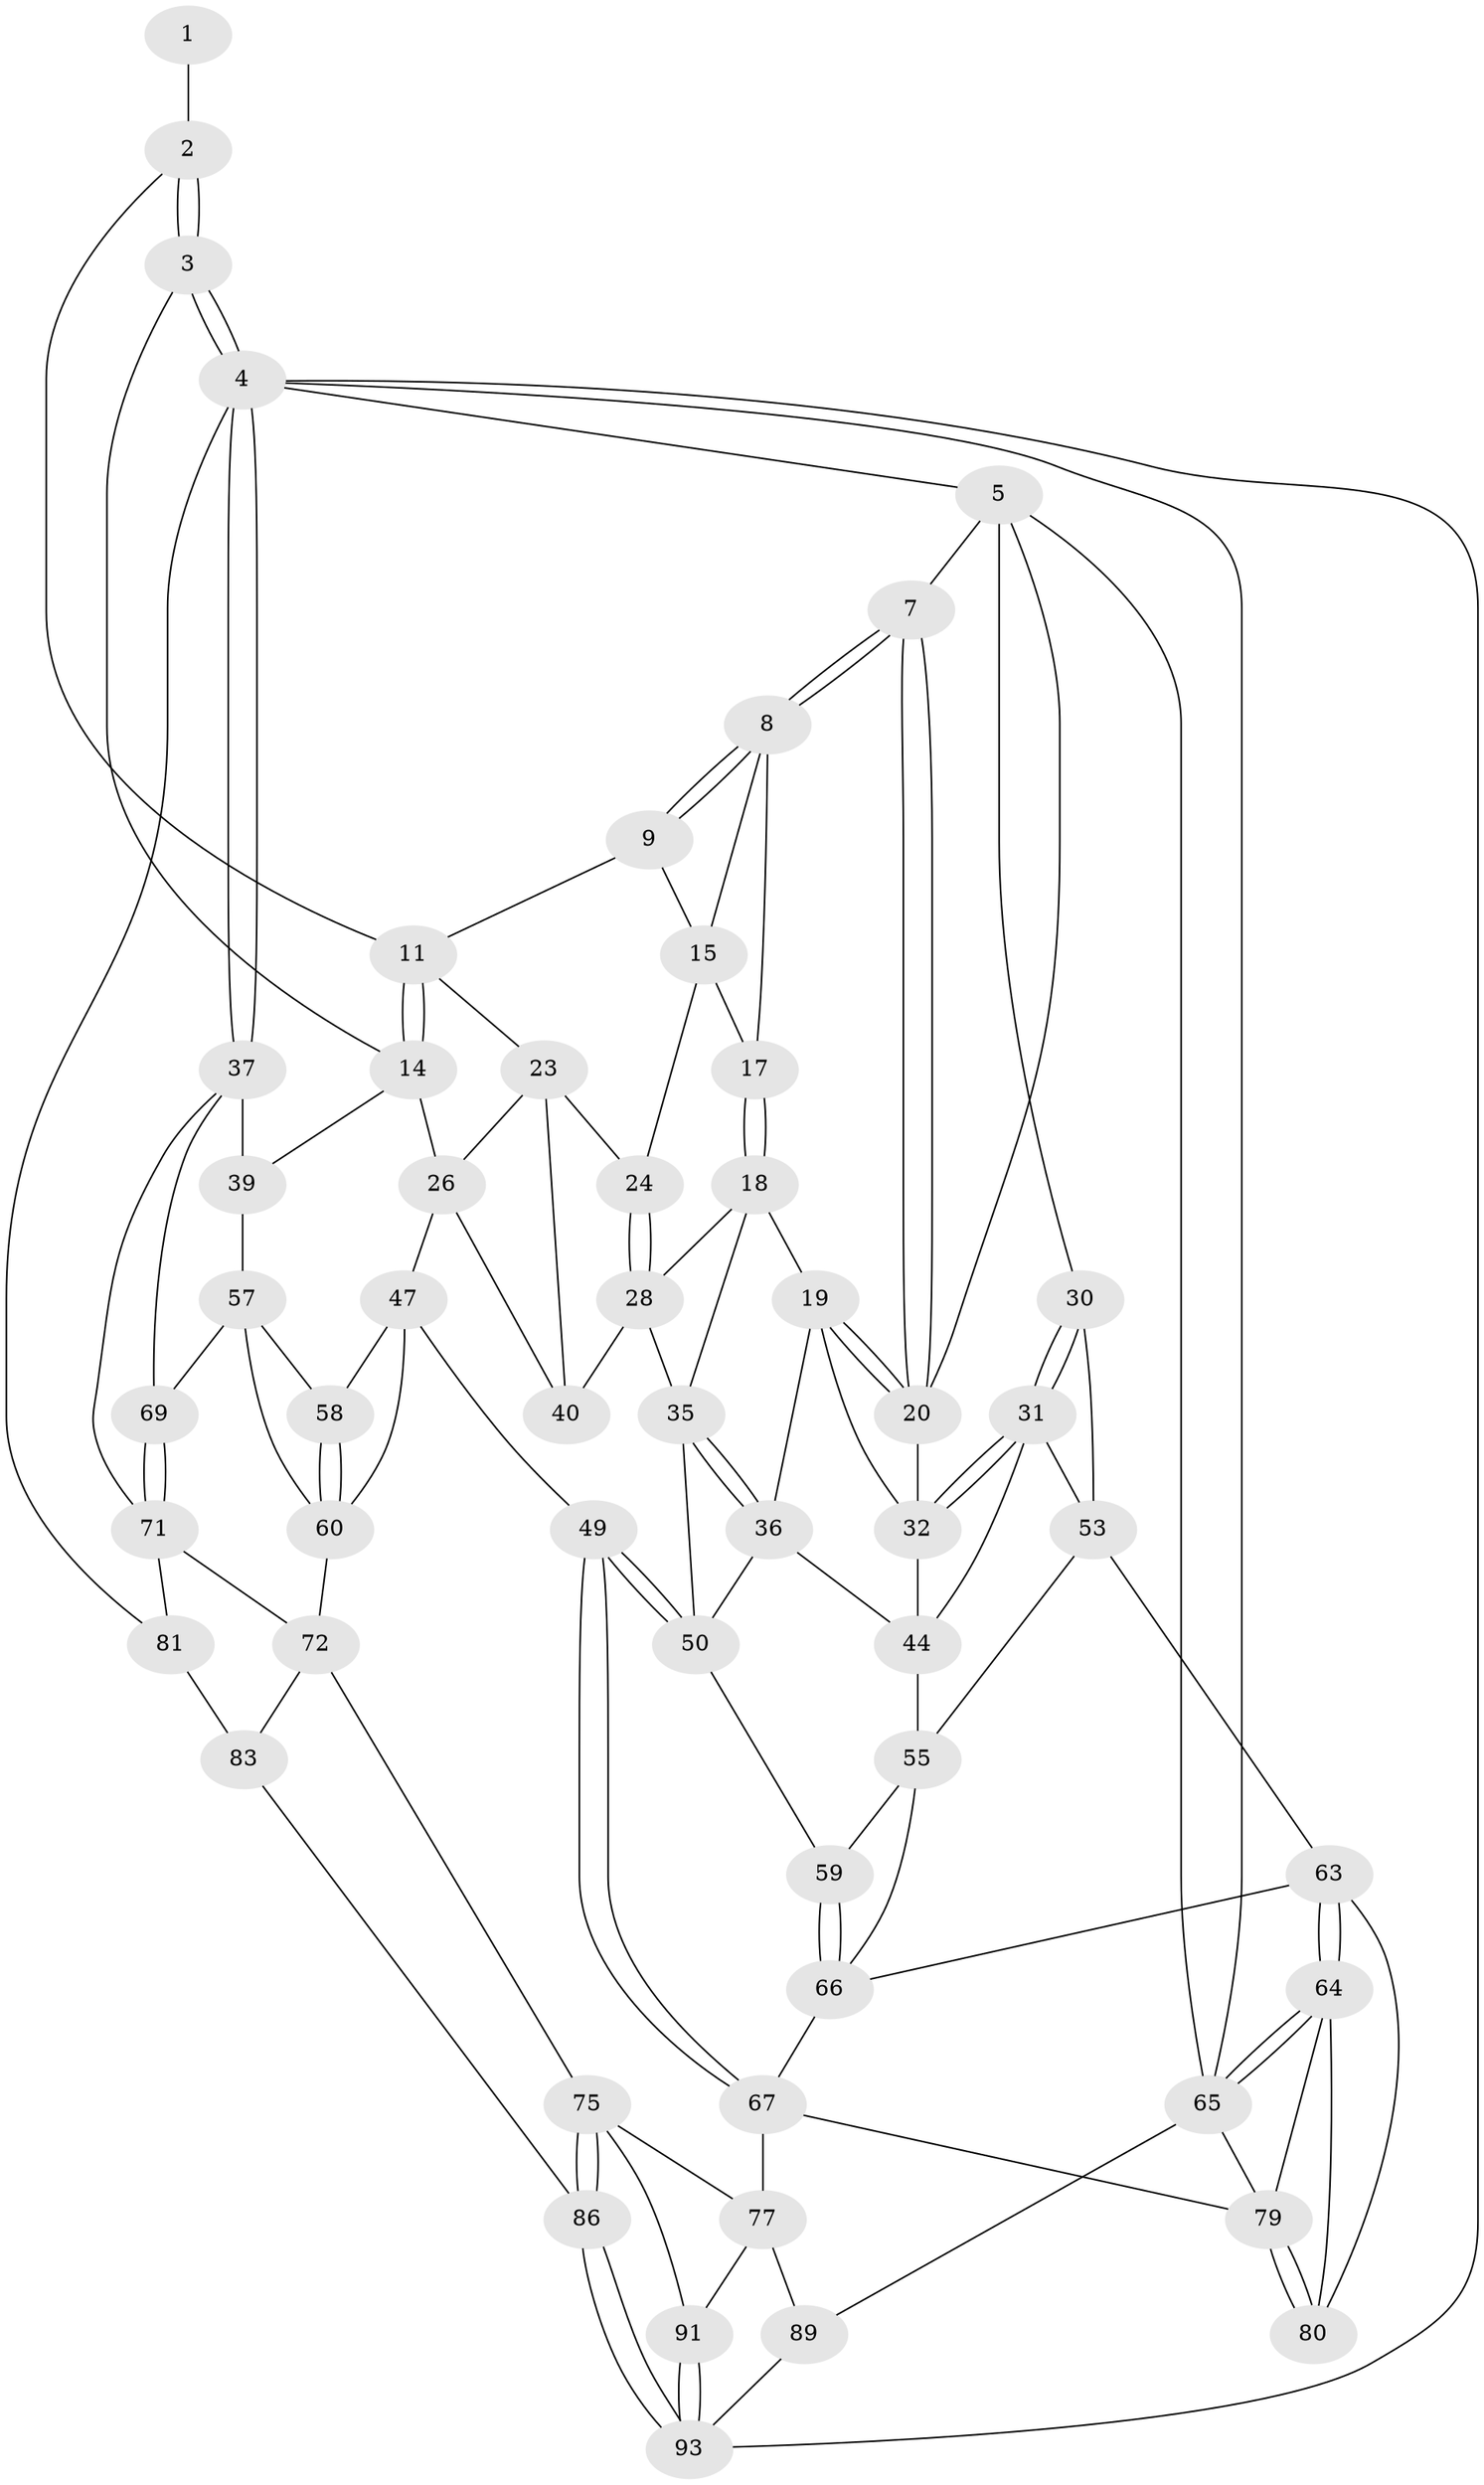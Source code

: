 // original degree distribution, {3: 0.02127659574468085, 4: 0.23404255319148937, 5: 0.5319148936170213, 6: 0.2127659574468085}
// Generated by graph-tools (version 1.1) at 2025/11/02/27/25 16:11:51]
// undirected, 55 vertices, 125 edges
graph export_dot {
graph [start="1"]
  node [color=gray90,style=filled];
  1 [pos="+0.6627668929340663+0"];
  2 [pos="+1+0",super="+10"];
  3 [pos="+1+0"];
  4 [pos="+1+0",super="+92"];
  5 [pos="+0+0",super="+6"];
  7 [pos="+0.2272859843263655+0"];
  8 [pos="+0.3136870922421357+0",super="+16"];
  9 [pos="+0.6284828963624057+0",super="+13"];
  11 [pos="+0.8097621851324934+0.09188841499407249",super="+12"];
  14 [pos="+0.8687425220983671+0.1262835938503375",super="+25"];
  15 [pos="+0.5159106254377333+0.10755596661821534",super="+22"];
  17 [pos="+0.4236043908315703+0.13253314573235808"];
  18 [pos="+0.3831678051614514+0.17561596571832516",super="+29"];
  19 [pos="+0.26147150414249043+0.1233110504002952",super="+33"];
  20 [pos="+0.25207622604015595+0.09267552034329073",super="+21"];
  23 [pos="+0.6511248448734481+0.18914409235267562",super="+27"];
  24 [pos="+0.5589573207150944+0.21907606264665772"];
  26 [pos="+0.8218409767906422+0.3030042119582554",super="+46"];
  28 [pos="+0.5402278406835361+0.24447469003064215",super="+41"];
  30 [pos="+0+0.234760269902052"];
  31 [pos="+0+0.2607496166063245",super="+51"];
  32 [pos="+0+0.26041140200903157",super="+34"];
  35 [pos="+0.3398946093094295+0.3455691477197295",super="+42"];
  36 [pos="+0.2898093988260864+0.38530054152617177",super="+43"];
  37 [pos="+1+0.4243247396296433",super="+38"];
  39 [pos="+0.9729032531895255+0.3839007953737939"];
  40 [pos="+0.5835783420987871+0.3723019680458107"];
  44 [pos="+0.2606763270257607+0.40276393292652296",super="+45"];
  47 [pos="+0.593117932618186+0.4771632098909252",super="+48"];
  49 [pos="+0.4562857374611327+0.5884831069896541"];
  50 [pos="+0.37821096908601437+0.500510764938117",super="+52"];
  53 [pos="+0.033190905566091035+0.5489919145305029",super="+54"];
  55 [pos="+0.20683372921472107+0.4637865220539044",super="+56"];
  57 [pos="+0.8003012773978184+0.4910064950612289",super="+62"];
  58 [pos="+0.6650023660845807+0.49052652084625514"];
  59 [pos="+0.2258911214410382+0.5901026385126779"];
  60 [pos="+0.7176612736904155+0.6442247827380587",super="+61"];
  63 [pos="+0+0.8457987188328641",super="+70"];
  64 [pos="+0+0.9477893029571518",super="+84"];
  65 [pos="+0+1",super="+90"];
  66 [pos="+0.18104378773854246+0.6522923873173261",super="+68"];
  67 [pos="+0.37845207564195044+0.7341159267199099",super="+78"];
  69 [pos="+0.7983865251865896+0.6655062800305384"];
  71 [pos="+0.830366829434358+0.7184619220928575",super="+74"];
  72 [pos="+0.8080577251300589+0.772636539724543",super="+73"];
  75 [pos="+0.653214074259585+0.829048004635965",super="+76"];
  77 [pos="+0.44531554383957955+0.8124988466297011",super="+88"];
  79 [pos="+0.26631885511657916+0.8677800352359554",super="+87"];
  80 [pos="+0.17789726200752168+0.8211921547121785"];
  81 [pos="+1+1",super="+82"];
  83 [pos="+0.8334791388819545+0.8096736562230858",super="+85"];
  86 [pos="+0.6796895499811586+0.9301775196557099"];
  89 [pos="+0.2555509832101257+1"];
  91 [pos="+0.5315446042332537+0.9528589161933946"];
  93 [pos="+0.6410784869827906+1",super="+94"];
  1 -- 2 [weight=2];
  2 -- 3;
  2 -- 3;
  2 -- 11;
  3 -- 4;
  3 -- 4;
  3 -- 14;
  4 -- 5;
  4 -- 37;
  4 -- 37;
  4 -- 65;
  4 -- 81;
  4 -- 93;
  5 -- 30;
  5 -- 65;
  5 -- 7;
  5 -- 20;
  7 -- 8;
  7 -- 8;
  7 -- 20;
  7 -- 20;
  8 -- 9;
  8 -- 9;
  8 -- 17;
  8 -- 15;
  9 -- 15;
  9 -- 11;
  11 -- 14;
  11 -- 14;
  11 -- 23;
  14 -- 26;
  14 -- 39;
  15 -- 24;
  15 -- 17;
  17 -- 18;
  17 -- 18;
  18 -- 19;
  18 -- 35;
  18 -- 28;
  19 -- 20;
  19 -- 20;
  19 -- 32;
  19 -- 36;
  20 -- 32;
  23 -- 24;
  23 -- 40;
  23 -- 26;
  24 -- 28;
  24 -- 28;
  26 -- 40;
  26 -- 47;
  28 -- 40;
  28 -- 35;
  30 -- 31;
  30 -- 31;
  30 -- 53;
  31 -- 32;
  31 -- 32;
  31 -- 53;
  31 -- 44;
  32 -- 44;
  35 -- 36;
  35 -- 36;
  35 -- 50;
  36 -- 44;
  36 -- 50;
  37 -- 69;
  37 -- 39;
  37 -- 71;
  39 -- 57;
  44 -- 55;
  47 -- 58;
  47 -- 49;
  47 -- 60;
  49 -- 50;
  49 -- 50;
  49 -- 67;
  49 -- 67;
  50 -- 59;
  53 -- 63;
  53 -- 55;
  55 -- 59;
  55 -- 66;
  57 -- 58;
  57 -- 60;
  57 -- 69;
  58 -- 60;
  58 -- 60;
  59 -- 66;
  59 -- 66;
  60 -- 72;
  63 -- 64;
  63 -- 64;
  63 -- 80;
  63 -- 66;
  64 -- 65;
  64 -- 65;
  64 -- 80;
  64 -- 79;
  65 -- 89;
  65 -- 79;
  66 -- 67;
  67 -- 77;
  67 -- 79;
  69 -- 71;
  69 -- 71;
  71 -- 72;
  71 -- 81;
  72 -- 83;
  72 -- 75;
  75 -- 86;
  75 -- 86;
  75 -- 91;
  75 -- 77;
  77 -- 89;
  77 -- 91;
  79 -- 80;
  79 -- 80;
  81 -- 83 [weight=2];
  83 -- 86;
  86 -- 93;
  86 -- 93;
  89 -- 93;
  91 -- 93;
  91 -- 93;
}

